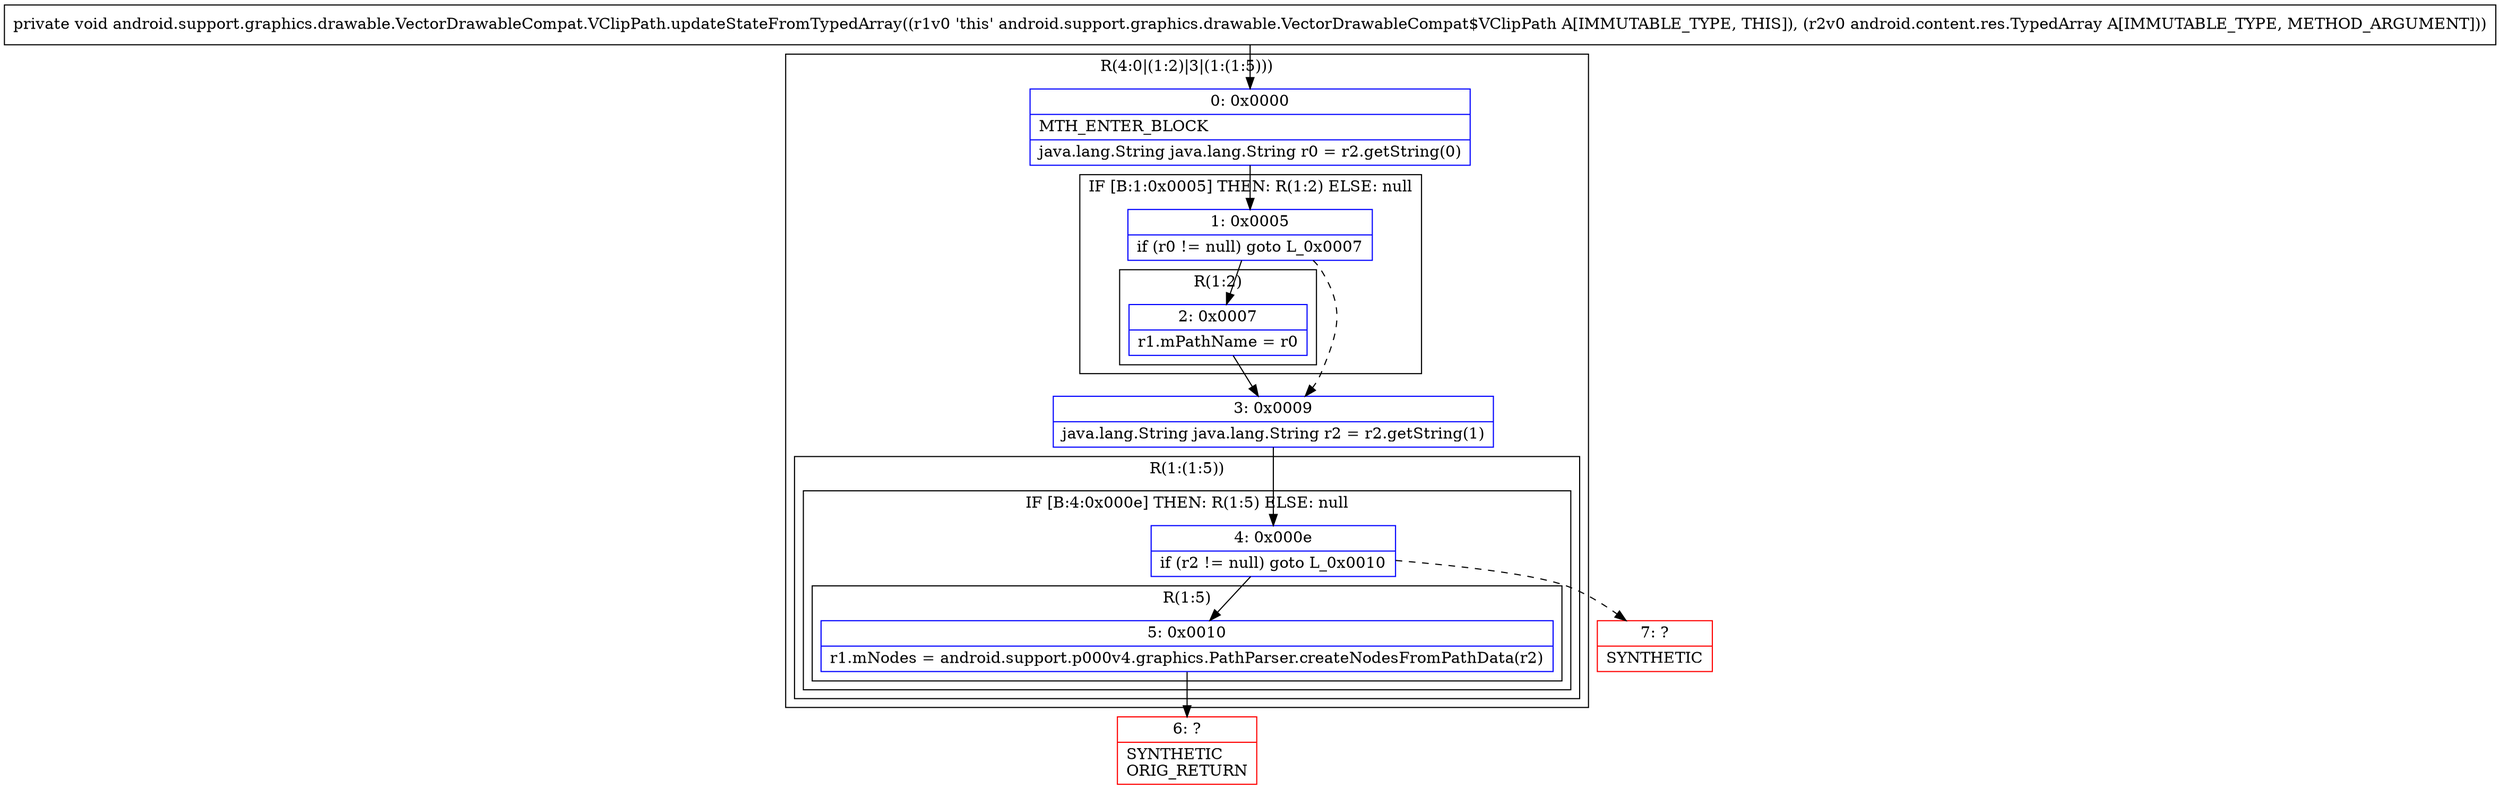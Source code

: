 digraph "CFG forandroid.support.graphics.drawable.VectorDrawableCompat.VClipPath.updateStateFromTypedArray(Landroid\/content\/res\/TypedArray;)V" {
subgraph cluster_Region_1918408670 {
label = "R(4:0|(1:2)|3|(1:(1:5)))";
node [shape=record,color=blue];
Node_0 [shape=record,label="{0\:\ 0x0000|MTH_ENTER_BLOCK\l|java.lang.String java.lang.String r0 = r2.getString(0)\l}"];
subgraph cluster_IfRegion_1598618412 {
label = "IF [B:1:0x0005] THEN: R(1:2) ELSE: null";
node [shape=record,color=blue];
Node_1 [shape=record,label="{1\:\ 0x0005|if (r0 != null) goto L_0x0007\l}"];
subgraph cluster_Region_969220119 {
label = "R(1:2)";
node [shape=record,color=blue];
Node_2 [shape=record,label="{2\:\ 0x0007|r1.mPathName = r0\l}"];
}
}
Node_3 [shape=record,label="{3\:\ 0x0009|java.lang.String java.lang.String r2 = r2.getString(1)\l}"];
subgraph cluster_Region_1700708733 {
label = "R(1:(1:5))";
node [shape=record,color=blue];
subgraph cluster_IfRegion_665312634 {
label = "IF [B:4:0x000e] THEN: R(1:5) ELSE: null";
node [shape=record,color=blue];
Node_4 [shape=record,label="{4\:\ 0x000e|if (r2 != null) goto L_0x0010\l}"];
subgraph cluster_Region_301418551 {
label = "R(1:5)";
node [shape=record,color=blue];
Node_5 [shape=record,label="{5\:\ 0x0010|r1.mNodes = android.support.p000v4.graphics.PathParser.createNodesFromPathData(r2)\l}"];
}
}
}
}
Node_6 [shape=record,color=red,label="{6\:\ ?|SYNTHETIC\lORIG_RETURN\l}"];
Node_7 [shape=record,color=red,label="{7\:\ ?|SYNTHETIC\l}"];
MethodNode[shape=record,label="{private void android.support.graphics.drawable.VectorDrawableCompat.VClipPath.updateStateFromTypedArray((r1v0 'this' android.support.graphics.drawable.VectorDrawableCompat$VClipPath A[IMMUTABLE_TYPE, THIS]), (r2v0 android.content.res.TypedArray A[IMMUTABLE_TYPE, METHOD_ARGUMENT])) }"];
MethodNode -> Node_0;
Node_0 -> Node_1;
Node_1 -> Node_2;
Node_1 -> Node_3[style=dashed];
Node_2 -> Node_3;
Node_3 -> Node_4;
Node_4 -> Node_5;
Node_4 -> Node_7[style=dashed];
Node_5 -> Node_6;
}


